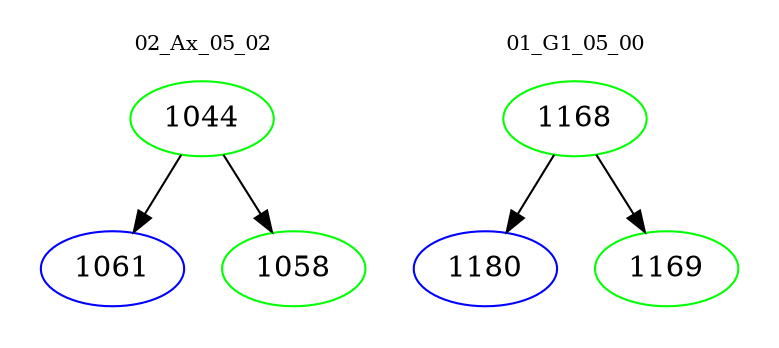 digraph{
subgraph cluster_0 {
color = white
label = "02_Ax_05_02";
fontsize=10;
T0_1044 [label="1044", color="green"]
T0_1044 -> T0_1061 [color="black"]
T0_1061 [label="1061", color="blue"]
T0_1044 -> T0_1058 [color="black"]
T0_1058 [label="1058", color="green"]
}
subgraph cluster_1 {
color = white
label = "01_G1_05_00";
fontsize=10;
T1_1168 [label="1168", color="green"]
T1_1168 -> T1_1180 [color="black"]
T1_1180 [label="1180", color="blue"]
T1_1168 -> T1_1169 [color="black"]
T1_1169 [label="1169", color="green"]
}
}
